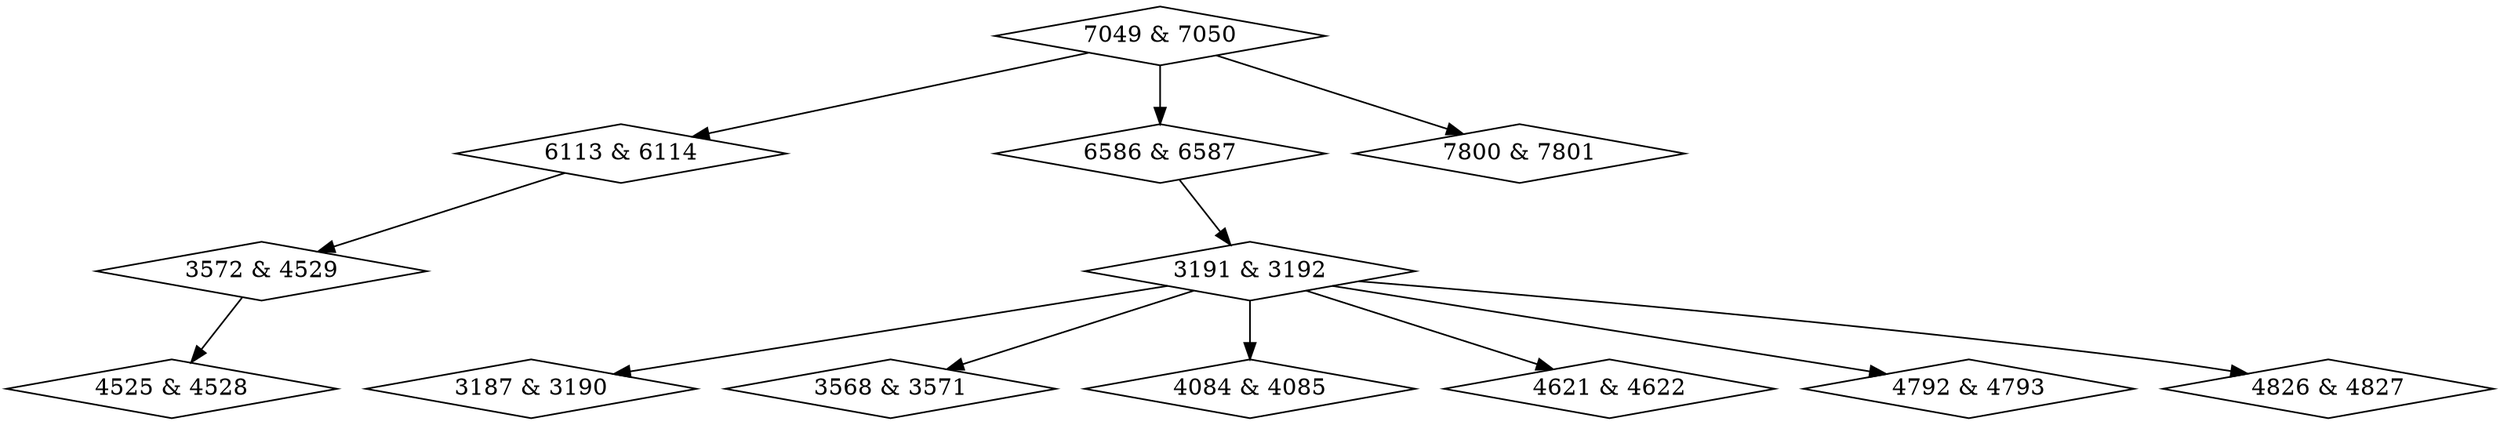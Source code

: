 digraph {
0 [label = "3187 & 3190", shape = diamond];
1 [label = "3191 & 3192", shape = diamond];
2 [label = "3568 & 3571", shape = diamond];
3 [label = "3572 & 4529", shape = diamond];
4 [label = "4084 & 4085", shape = diamond];
5 [label = "4525 & 4528", shape = diamond];
6 [label = "4621 & 4622", shape = diamond];
7 [label = "4792 & 4793", shape = diamond];
8 [label = "4826 & 4827", shape = diamond];
9 [label = "6113 & 6114", shape = diamond];
10 [label = "6586 & 6587", shape = diamond];
11 [label = "7049 & 7050", shape = diamond];
12 [label = "7800 & 7801", shape = diamond];
1->0;
1->2;
1->4;
1->6;
1->7;
1->8;
3->5;
9->3;
10->1;
11->9;
11->10;
11->12;
}
